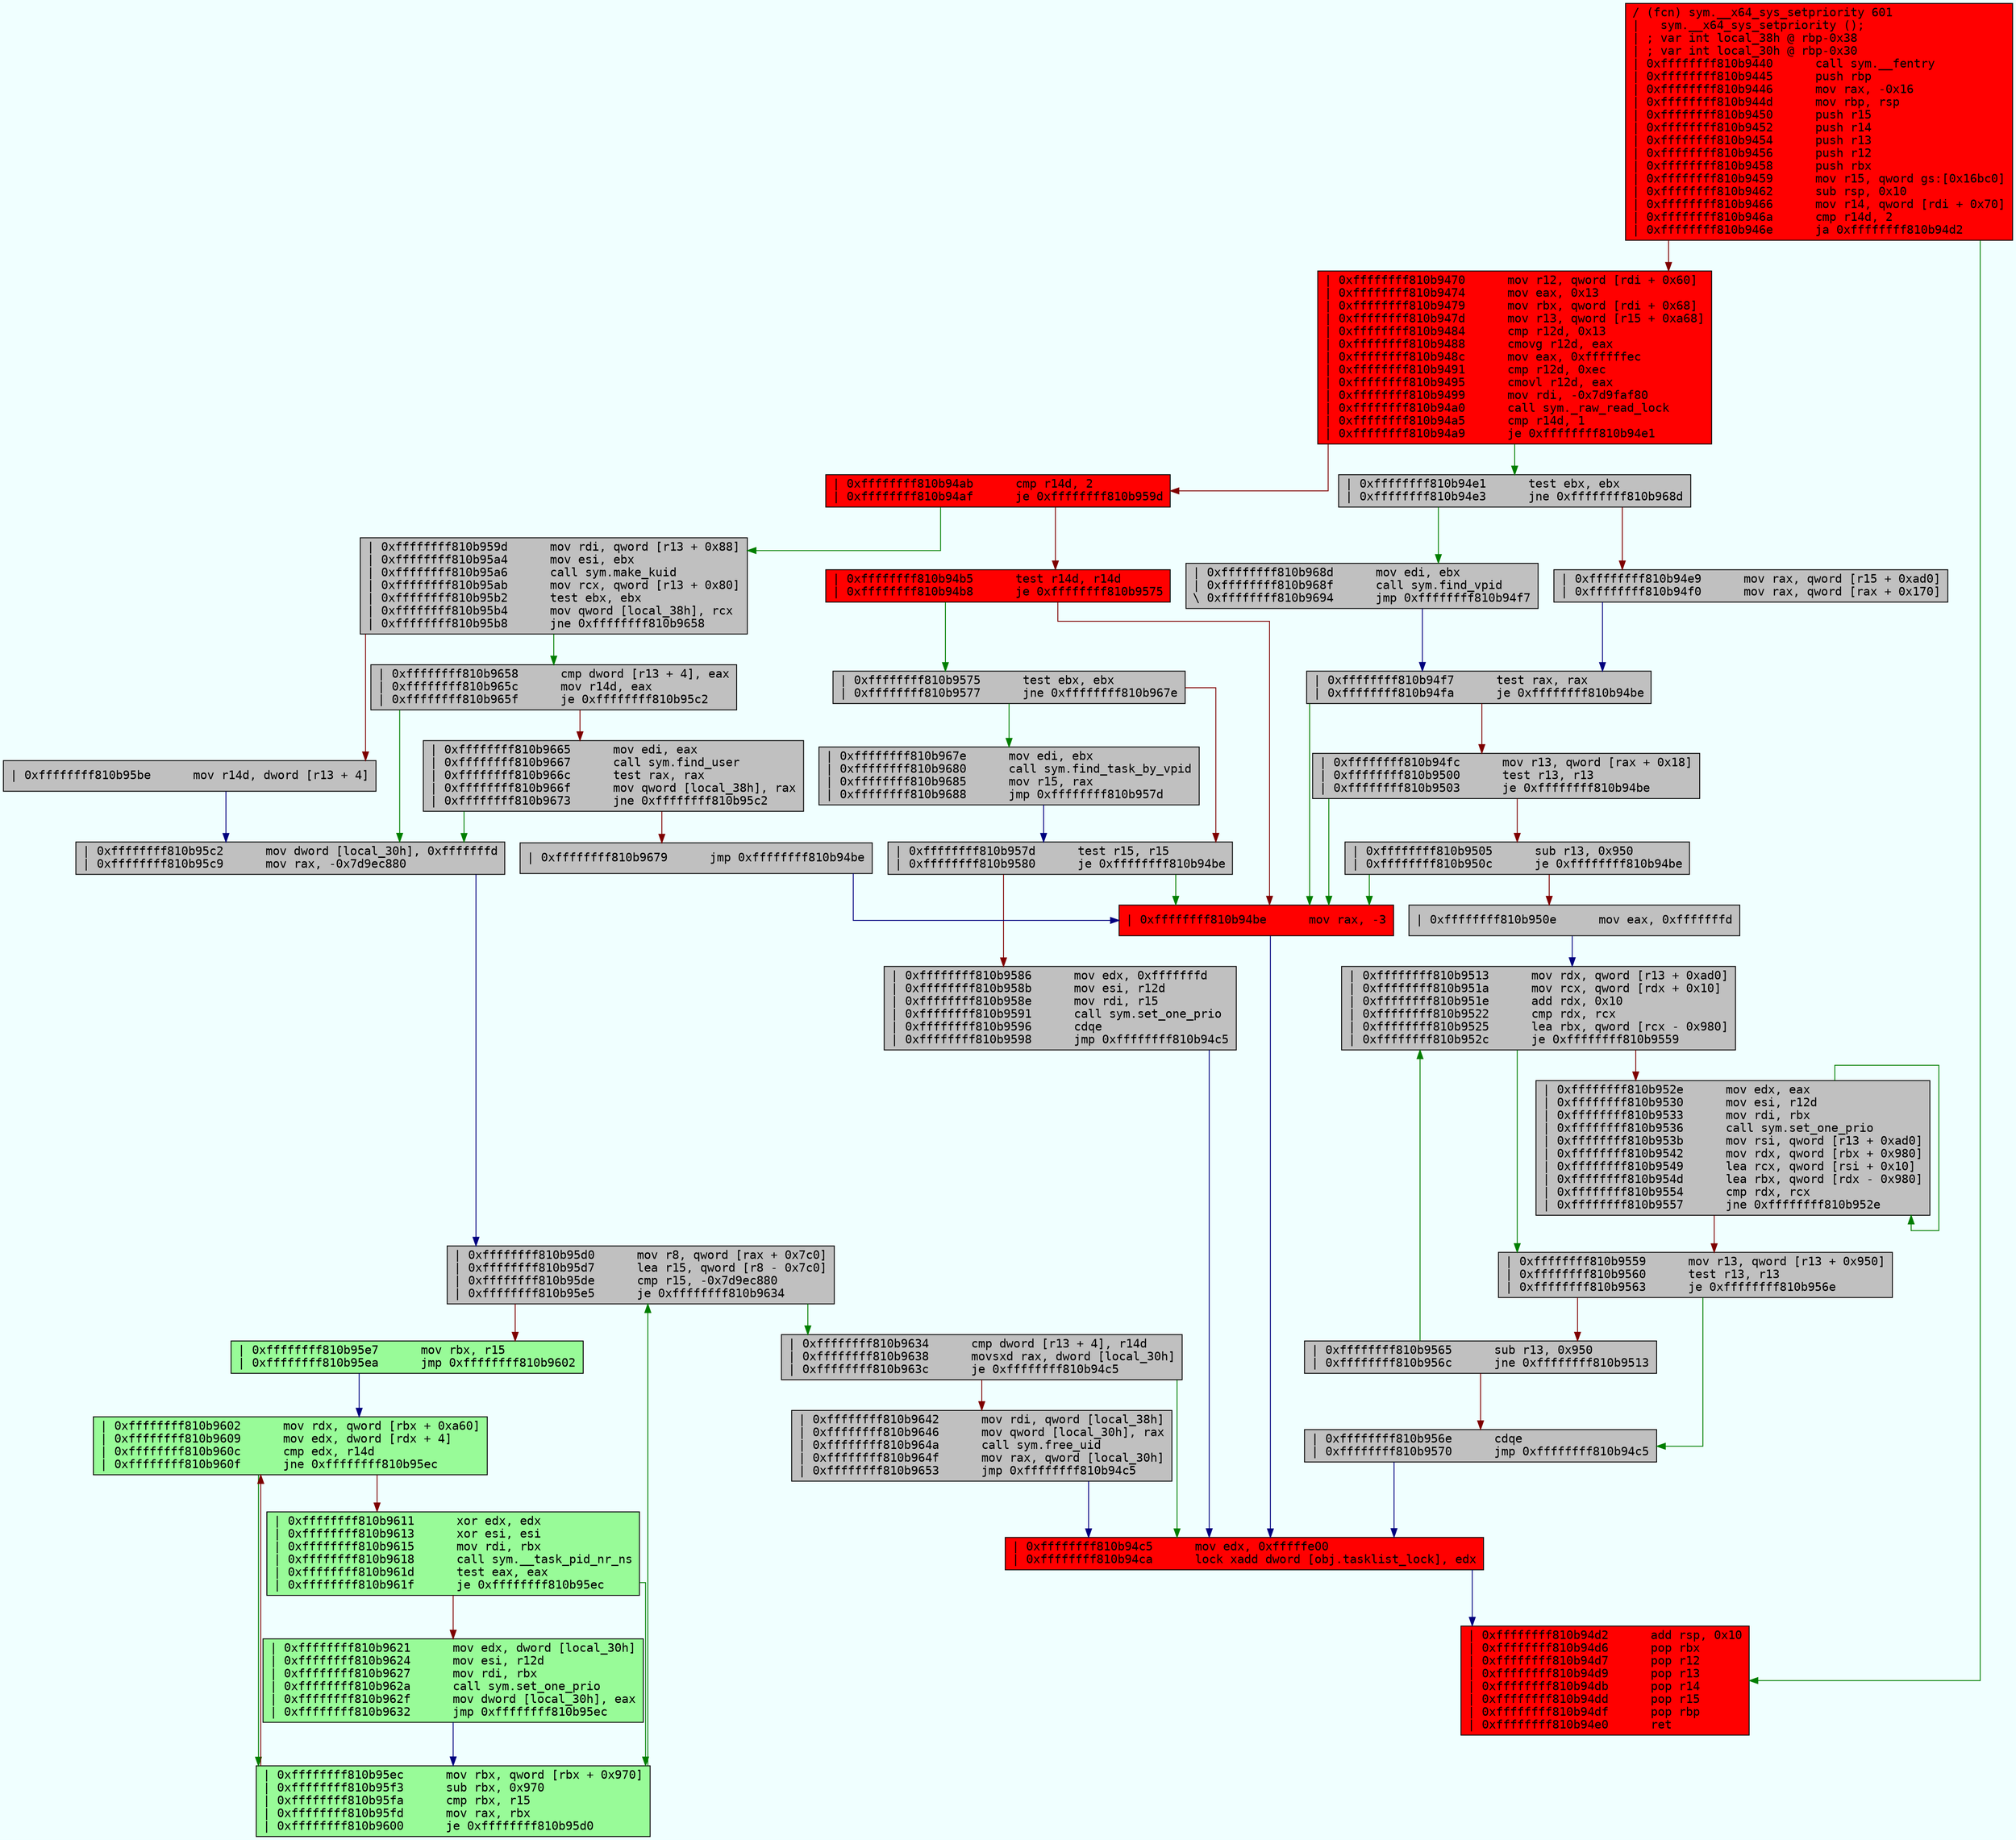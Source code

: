digraph code {
	graph [bgcolor=azure,
		fontname=Courier,
		fontsize=8,
		name=code,
		splines=ortho
	];
	node [fillcolor=gray,
		fontname=Courier,
		shape=box,
		style=filled
	];
	edge [arrowhead=normal];
	"0xffffffff810b9440"	 [URL="sym.__x64_sys_setpriority/0xffffffff810b9440",
		color=black,
		fillcolor=red,
		label="/ (fcn) sym.__x64_sys_setpriority 601\l|   sym.__x64_sys_setpriority ();\l| ; var int local_38h @ rbp-0x38\l| ; var int local_30h @ \
rbp-0x30\l| 0xffffffff810b9440      call sym.__fentry\l| 0xffffffff810b9445      push rbp\l| 0xffffffff810b9446      mov rax, -0x16\l| \
0xffffffff810b944d      mov rbp, rsp\l| 0xffffffff810b9450      push r15\l| 0xffffffff810b9452      push r14\l| 0xffffffff810b9454      \
push r13\l| 0xffffffff810b9456      push r12\l| 0xffffffff810b9458      push rbx\l| 0xffffffff810b9459      mov r15, qword gs:[0x16bc0]\l| \
0xffffffff810b9462      sub rsp, 0x10\l| 0xffffffff810b9466      mov r14, qword [rdi + 0x70]\l| 0xffffffff810b946a      cmp r14d, \
2\l| 0xffffffff810b946e      ja 0xffffffff810b94d2\l"];
	"0xffffffff810b94d2"	 [URL="sym.__x64_sys_setpriority/0xffffffff810b94d2",
		color=black,
		fillcolor=red,
		label="| 0xffffffff810b94d2      add rsp, 0x10\l| 0xffffffff810b94d6      pop rbx\l| 0xffffffff810b94d7      pop r12\l| 0xffffffff810b94d9      \
pop r13\l| 0xffffffff810b94db      pop r14\l| 0xffffffff810b94dd      pop r15\l| 0xffffffff810b94df      pop rbp\l| 0xffffffff810b94e0      \
ret\l"];
	"0xffffffff810b9440" -> "0xffffffff810b94d2" [key=0,
	color="#007f00"];
"0xffffffff810b9470" [URL="sym.__x64_sys_setpriority/0xffffffff810b9470",
	color=black,
	fillcolor=red,
	label="| 0xffffffff810b9470      mov r12, qword [rdi + 0x60]\l| 0xffffffff810b9474      mov eax, 0x13\l| 0xffffffff810b9479      mov rbx, \
qword [rdi + 0x68]\l| 0xffffffff810b947d      mov r13, qword [r15 + 0xa68]\l| 0xffffffff810b9484      cmp r12d, 0x13\l| 0xffffffff810b9488      \
cmovg r12d, eax\l| 0xffffffff810b948c      mov eax, 0xffffffec\l| 0xffffffff810b9491      cmp r12d, 0xec\l| 0xffffffff810b9495      \
cmovl r12d, eax\l| 0xffffffff810b9499      mov rdi, -0x7d9faf80\l| 0xffffffff810b94a0      call sym._raw_read_lock\l| 0xffffffff810b94a5      \
cmp r14d, 1\l| 0xffffffff810b94a9      je 0xffffffff810b94e1\l"];
"0xffffffff810b9440" -> "0xffffffff810b9470" [key=0,
color="#7f0000"];
"0xffffffff810b94e1" [URL="sym.__x64_sys_setpriority/0xffffffff810b94e1",
color=black,
label="| 0xffffffff810b94e1      test ebx, ebx\l| 0xffffffff810b94e3      jne 0xffffffff810b968d\l"];
"0xffffffff810b9470" -> "0xffffffff810b94e1" [key=0,
color="#007f00"];
"0xffffffff810b94ab" [URL="sym.__x64_sys_setpriority/0xffffffff810b94ab",
color=black,
fillcolor=red,
label="| 0xffffffff810b94ab      cmp r14d, 2\l| 0xffffffff810b94af      je 0xffffffff810b959d\l"];
"0xffffffff810b9470" -> "0xffffffff810b94ab" [key=0,
color="#7f0000"];
"0xffffffff810b968d" [URL="sym.__x64_sys_setpriority/0xffffffff810b968d",
color=black,
label="| 0xffffffff810b968d      mov edi, ebx\l| 0xffffffff810b968f      call sym.find_vpid\l\\ 0xffffffff810b9694      jmp 0xffffffff810b94f7\l"];
"0xffffffff810b94e1" -> "0xffffffff810b968d" [key=0,
color="#007f00"];
"0xffffffff810b94e9" [URL="sym.__x64_sys_setpriority/0xffffffff810b94e9",
color=black,
label="| 0xffffffff810b94e9      mov rax, qword [r15 + 0xad0]\l| 0xffffffff810b94f0      mov rax, qword [rax + 0x170]\l"];
"0xffffffff810b94e1" -> "0xffffffff810b94e9" [key=0,
color="#7f0000"];
"0xffffffff810b959d" [URL="sym.__x64_sys_setpriority/0xffffffff810b959d",
color=black,
label="| 0xffffffff810b959d      mov rdi, qword [r13 + 0x88]\l| 0xffffffff810b95a4      mov esi, ebx\l| 0xffffffff810b95a6      call sym.make_\
kuid\l| 0xffffffff810b95ab      mov rcx, qword [r13 + 0x80]\l| 0xffffffff810b95b2      test ebx, ebx\l| 0xffffffff810b95b4      \
mov qword [local_38h], rcx\l| 0xffffffff810b95b8      jne 0xffffffff810b9658\l"];
"0xffffffff810b94ab" -> "0xffffffff810b959d" [key=0,
color="#007f00"];
"0xffffffff810b94b5" [URL="sym.__x64_sys_setpriority/0xffffffff810b94b5",
color=black,
fillcolor=red,
label="| 0xffffffff810b94b5      test r14d, r14d\l| 0xffffffff810b94b8      je 0xffffffff810b9575\l"];
"0xffffffff810b94ab" -> "0xffffffff810b94b5" [key=0,
color="#7f0000"];
"0xffffffff810b9658" [URL="sym.__x64_sys_setpriority/0xffffffff810b9658",
color=black,
label="| 0xffffffff810b9658      cmp dword [r13 + 4], eax\l| 0xffffffff810b965c      mov r14d, eax\l| 0xffffffff810b965f      je 0xffffffff810b95c2\l"];
"0xffffffff810b959d" -> "0xffffffff810b9658" [key=0,
color="#007f00"];
"0xffffffff810b95be" [URL="sym.__x64_sys_setpriority/0xffffffff810b95be",
color=black,
label="| 0xffffffff810b95be      mov r14d, dword [r13 + 4]\l"];
"0xffffffff810b959d" -> "0xffffffff810b95be" [key=0,
color="#7f0000"];
"0xffffffff810b9575" [URL="sym.__x64_sys_setpriority/0xffffffff810b9575",
color=black,
label="| 0xffffffff810b9575      test ebx, ebx\l| 0xffffffff810b9577      jne 0xffffffff810b967e\l"];
"0xffffffff810b94b5" -> "0xffffffff810b9575" [key=0,
color="#007f00"];
"0xffffffff810b94be" [URL="sym.__x64_sys_setpriority/0xffffffff810b94be",
color=black,
fillcolor=red,
label="| 0xffffffff810b94be      mov rax, -3\l"];
"0xffffffff810b94b5" -> "0xffffffff810b94be" [key=0,
color="#7f0000"];
"0xffffffff810b967e" [URL="sym.__x64_sys_setpriority/0xffffffff810b967e",
color=black,
label="| 0xffffffff810b967e      mov edi, ebx\l| 0xffffffff810b9680      call sym.find_task_by_vpid\l| 0xffffffff810b9685      mov r15, \
rax\l| 0xffffffff810b9688      jmp 0xffffffff810b957d\l"];
"0xffffffff810b9575" -> "0xffffffff810b967e" [key=0,
color="#007f00"];
"0xffffffff810b957d" [URL="sym.__x64_sys_setpriority/0xffffffff810b957d",
color=black,
label="| 0xffffffff810b957d      test r15, r15\l| 0xffffffff810b9580      je 0xffffffff810b94be\l"];
"0xffffffff810b9575" -> "0xffffffff810b957d" [key=0,
color="#7f0000"];
"0xffffffff810b94c5" [URL="sym.__x64_sys_setpriority/0xffffffff810b94c5",
color=black,
fillcolor=red,
label="| 0xffffffff810b94c5      mov edx, 0xfffffe00\l| 0xffffffff810b94ca      lock xadd dword [obj.tasklist_lock], edx\l"];
"0xffffffff810b94be" -> "0xffffffff810b94c5" [key=0,
color="#00007f"];
"0xffffffff810b94c5" -> "0xffffffff810b94d2" [key=0,
color="#00007f"];
"0xffffffff810b94f7" [URL="sym.__x64_sys_setpriority/0xffffffff810b94f7",
color=black,
label="| 0xffffffff810b94f7      test rax, rax\l| 0xffffffff810b94fa      je 0xffffffff810b94be\l"];
"0xffffffff810b968d" -> "0xffffffff810b94f7" [key=0,
color="#00007f"];
"0xffffffff810b94e9" -> "0xffffffff810b94f7" [key=0,
color="#00007f"];
"0xffffffff810b94f7" -> "0xffffffff810b94be" [key=0,
color="#007f00"];
"0xffffffff810b94fc" [URL="sym.__x64_sys_setpriority/0xffffffff810b94fc",
color=black,
label="| 0xffffffff810b94fc      mov r13, qword [rax + 0x18]\l| 0xffffffff810b9500      test r13, r13\l| 0xffffffff810b9503      je 0xffffffff810b94be\l"];
"0xffffffff810b94f7" -> "0xffffffff810b94fc" [key=0,
color="#7f0000"];
"0xffffffff810b94fc" -> "0xffffffff810b94be" [key=0,
color="#007f00"];
"0xffffffff810b9505" [URL="sym.__x64_sys_setpriority/0xffffffff810b9505",
color=black,
label="| 0xffffffff810b9505      sub r13, 0x950\l| 0xffffffff810b950c      je 0xffffffff810b94be\l"];
"0xffffffff810b94fc" -> "0xffffffff810b9505" [key=0,
color="#7f0000"];
"0xffffffff810b9505" -> "0xffffffff810b94be" [key=0,
color="#007f00"];
"0xffffffff810b950e" [URL="sym.__x64_sys_setpriority/0xffffffff810b950e",
color=black,
label="| 0xffffffff810b950e      mov eax, 0xfffffffd\l"];
"0xffffffff810b9505" -> "0xffffffff810b950e" [key=0,
color="#7f0000"];
"0xffffffff810b9513" [URL="sym.__x64_sys_setpriority/0xffffffff810b9513",
color=black,
label="| 0xffffffff810b9513      mov rdx, qword [r13 + 0xad0]\l| 0xffffffff810b951a      mov rcx, qword [rdx + 0x10]\l| 0xffffffff810b951e      \
add rdx, 0x10\l| 0xffffffff810b9522      cmp rdx, rcx\l| 0xffffffff810b9525      lea rbx, qword [rcx - 0x980]\l| 0xffffffff810b952c      \
je 0xffffffff810b9559\l"];
"0xffffffff810b950e" -> "0xffffffff810b9513" [key=0,
color="#00007f"];
"0xffffffff810b9559" [URL="sym.__x64_sys_setpriority/0xffffffff810b9559",
color=black,
label="| 0xffffffff810b9559      mov r13, qword [r13 + 0x950]\l| 0xffffffff810b9560      test r13, r13\l| 0xffffffff810b9563      je 0xffffffff810b956e\l"];
"0xffffffff810b9513" -> "0xffffffff810b9559" [key=0,
color="#007f00"];
"0xffffffff810b952e" [URL="sym.__x64_sys_setpriority/0xffffffff810b952e",
color=black,
label="| 0xffffffff810b952e      mov edx, eax\l| 0xffffffff810b9530      mov esi, r12d\l| 0xffffffff810b9533      mov rdi, rbx\l| 0xffffffff810b9536      \
call sym.set_one_prio\l| 0xffffffff810b953b      mov rsi, qword [r13 + 0xad0]\l| 0xffffffff810b9542      mov rdx, qword [rbx + 0x980]\l| \
0xffffffff810b9549      lea rcx, qword [rsi + 0x10]\l| 0xffffffff810b954d      lea rbx, qword [rdx - 0x980]\l| 0xffffffff810b9554      \
cmp rdx, rcx\l| 0xffffffff810b9557      jne 0xffffffff810b952e\l"];
"0xffffffff810b9513" -> "0xffffffff810b952e" [key=0,
color="#7f0000"];
"0xffffffff810b956e" [URL="sym.__x64_sys_setpriority/0xffffffff810b956e",
color=black,
label="| 0xffffffff810b956e      cdqe\l| 0xffffffff810b9570      jmp 0xffffffff810b94c5\l"];
"0xffffffff810b9559" -> "0xffffffff810b956e" [key=0,
color="#007f00"];
"0xffffffff810b9565" [URL="sym.__x64_sys_setpriority/0xffffffff810b9565",
color=black,
label="| 0xffffffff810b9565      sub r13, 0x950\l| 0xffffffff810b956c      jne 0xffffffff810b9513\l"];
"0xffffffff810b9559" -> "0xffffffff810b9565" [key=0,
color="#7f0000"];
"0xffffffff810b952e" -> "0xffffffff810b9559" [key=0,
color="#7f0000"];
"0xffffffff810b952e" -> "0xffffffff810b952e" [key=0,
color="#007f00"];
"0xffffffff810b956e" -> "0xffffffff810b94c5" [key=0,
color="#00007f"];
"0xffffffff810b9565" -> "0xffffffff810b9513" [key=0,
color="#007f00"];
"0xffffffff810b9565" -> "0xffffffff810b956e" [key=0,
color="#7f0000"];
"0xffffffff810b967e" -> "0xffffffff810b957d" [key=0,
color="#00007f"];
"0xffffffff810b957d" -> "0xffffffff810b94be" [key=0,
color="#007f00"];
"0xffffffff810b9586" [URL="sym.__x64_sys_setpriority/0xffffffff810b9586",
color=black,
label="| 0xffffffff810b9586      mov edx, 0xfffffffd\l| 0xffffffff810b958b      mov esi, r12d\l| 0xffffffff810b958e      mov rdi, r15\l| \
0xffffffff810b9591      call sym.set_one_prio\l| 0xffffffff810b9596      cdqe\l| 0xffffffff810b9598      jmp 0xffffffff810b94c5\l"];
"0xffffffff810b957d" -> "0xffffffff810b9586" [key=0,
color="#7f0000"];
"0xffffffff810b9586" -> "0xffffffff810b94c5" [key=0,
color="#00007f"];
"0xffffffff810b95c2" [URL="sym.__x64_sys_setpriority/0xffffffff810b95c2",
color=black,
label="| 0xffffffff810b95c2      mov dword [local_30h], 0xfffffffd\l| 0xffffffff810b95c9      mov rax, -0x7d9ec880\l"];
"0xffffffff810b9658" -> "0xffffffff810b95c2" [key=0,
color="#007f00"];
"0xffffffff810b9665" [URL="sym.__x64_sys_setpriority/0xffffffff810b9665",
color=black,
label="| 0xffffffff810b9665      mov edi, eax\l| 0xffffffff810b9667      call sym.find_user\l| 0xffffffff810b966c      test rax, rax\l| \
0xffffffff810b966f      mov qword [local_38h], rax\l| 0xffffffff810b9673      jne 0xffffffff810b95c2\l"];
"0xffffffff810b9658" -> "0xffffffff810b9665" [key=0,
color="#7f0000"];
"0xffffffff810b95be" -> "0xffffffff810b95c2" [key=0,
color="#00007f"];
"0xffffffff810b95d0" [URL="sym.__x64_sys_setpriority/0xffffffff810b95d0",
color=black,
label="| 0xffffffff810b95d0      mov r8, qword [rax + 0x7c0]\l| 0xffffffff810b95d7      lea r15, qword [r8 - 0x7c0]\l| 0xffffffff810b95de      \
cmp r15, -0x7d9ec880\l| 0xffffffff810b95e5      je 0xffffffff810b9634\l"];
"0xffffffff810b95c2" -> "0xffffffff810b95d0" [key=0,
color="#00007f"];
"0xffffffff810b9634" [URL="sym.__x64_sys_setpriority/0xffffffff810b9634",
color=black,
label="| 0xffffffff810b9634      cmp dword [r13 + 4], r14d\l| 0xffffffff810b9638      movsxd rax, dword [local_30h]\l| 0xffffffff810b963c      \
je 0xffffffff810b94c5\l"];
"0xffffffff810b95d0" -> "0xffffffff810b9634" [key=0,
color="#007f00"];
"0xffffffff810b95e7" [URL="sym.__x64_sys_setpriority/0xffffffff810b95e7",
color=black,
fillcolor=palegreen,
label="| 0xffffffff810b95e7      mov rbx, r15\l| 0xffffffff810b95ea      jmp 0xffffffff810b9602\l"];
"0xffffffff810b95d0" -> "0xffffffff810b95e7" [key=0,
color="#7f0000"];
"0xffffffff810b9634" -> "0xffffffff810b94c5" [key=0,
color="#007f00"];
"0xffffffff810b9642" [URL="sym.__x64_sys_setpriority/0xffffffff810b9642",
color=black,
label="| 0xffffffff810b9642      mov rdi, qword [local_38h]\l| 0xffffffff810b9646      mov qword [local_30h], rax\l| 0xffffffff810b964a      \
call sym.free_uid\l| 0xffffffff810b964f      mov rax, qword [local_30h]\l| 0xffffffff810b9653      jmp 0xffffffff810b94c5\l"];
"0xffffffff810b9634" -> "0xffffffff810b9642" [key=0,
color="#7f0000"];
"0xffffffff810b9602" [URL="sym.__x64_sys_setpriority/0xffffffff810b9602",
color=black,
fillcolor=palegreen,
label="| 0xffffffff810b9602      mov rdx, qword [rbx + 0xa60]\l| 0xffffffff810b9609      mov edx, dword [rdx + 4]\l| 0xffffffff810b960c      \
cmp edx, r14d\l| 0xffffffff810b960f      jne 0xffffffff810b95ec\l"];
"0xffffffff810b95e7" -> "0xffffffff810b9602" [key=0,
color="#00007f"];
"0xffffffff810b95ec" [URL="sym.__x64_sys_setpriority/0xffffffff810b95ec",
color=black,
fillcolor=palegreen,
label="| 0xffffffff810b95ec      mov rbx, qword [rbx + 0x970]\l| 0xffffffff810b95f3      sub rbx, 0x970\l| 0xffffffff810b95fa      cmp \
rbx, r15\l| 0xffffffff810b95fd      mov rax, rbx\l| 0xffffffff810b9600      je 0xffffffff810b95d0\l"];
"0xffffffff810b9602" -> "0xffffffff810b95ec" [key=0,
color="#007f00"];
"0xffffffff810b9611" [URL="sym.__x64_sys_setpriority/0xffffffff810b9611",
color=black,
fillcolor=palegreen,
label="| 0xffffffff810b9611      xor edx, edx\l| 0xffffffff810b9613      xor esi, esi\l| 0xffffffff810b9615      mov rdi, rbx\l| 0xffffffff810b9618      \
call sym.__task_pid_nr_ns\l| 0xffffffff810b961d      test eax, eax\l| 0xffffffff810b961f      je 0xffffffff810b95ec\l"];
"0xffffffff810b9602" -> "0xffffffff810b9611" [key=0,
color="#7f0000"];
"0xffffffff810b95ec" -> "0xffffffff810b95d0" [key=0,
color="#007f00"];
"0xffffffff810b95ec" -> "0xffffffff810b9602" [key=0,
color="#7f0000"];
"0xffffffff810b9611" -> "0xffffffff810b95ec" [key=0,
color="#007f00"];
"0xffffffff810b9621" [URL="sym.__x64_sys_setpriority/0xffffffff810b9621",
color=black,
fillcolor=palegreen,
label="| 0xffffffff810b9621      mov edx, dword [local_30h]\l| 0xffffffff810b9624      mov esi, r12d\l| 0xffffffff810b9627      mov rdi, \
rbx\l| 0xffffffff810b962a      call sym.set_one_prio\l| 0xffffffff810b962f      mov dword [local_30h], eax\l| 0xffffffff810b9632      \
jmp 0xffffffff810b95ec\l"];
"0xffffffff810b9611" -> "0xffffffff810b9621" [key=0,
color="#7f0000"];
"0xffffffff810b9621" -> "0xffffffff810b95ec" [key=0,
color="#00007f"];
"0xffffffff810b9642" -> "0xffffffff810b94c5" [key=0,
color="#00007f"];
"0xffffffff810b9665" -> "0xffffffff810b95c2" [key=0,
color="#007f00"];
"0xffffffff810b9679" [URL="sym.__x64_sys_setpriority/0xffffffff810b9679",
color=black,
label="| 0xffffffff810b9679      jmp 0xffffffff810b94be\l"];
"0xffffffff810b9665" -> "0xffffffff810b9679" [key=0,
color="#7f0000"];
"0xffffffff810b9679" -> "0xffffffff810b94be" [key=0,
color="#00007f"];
}
